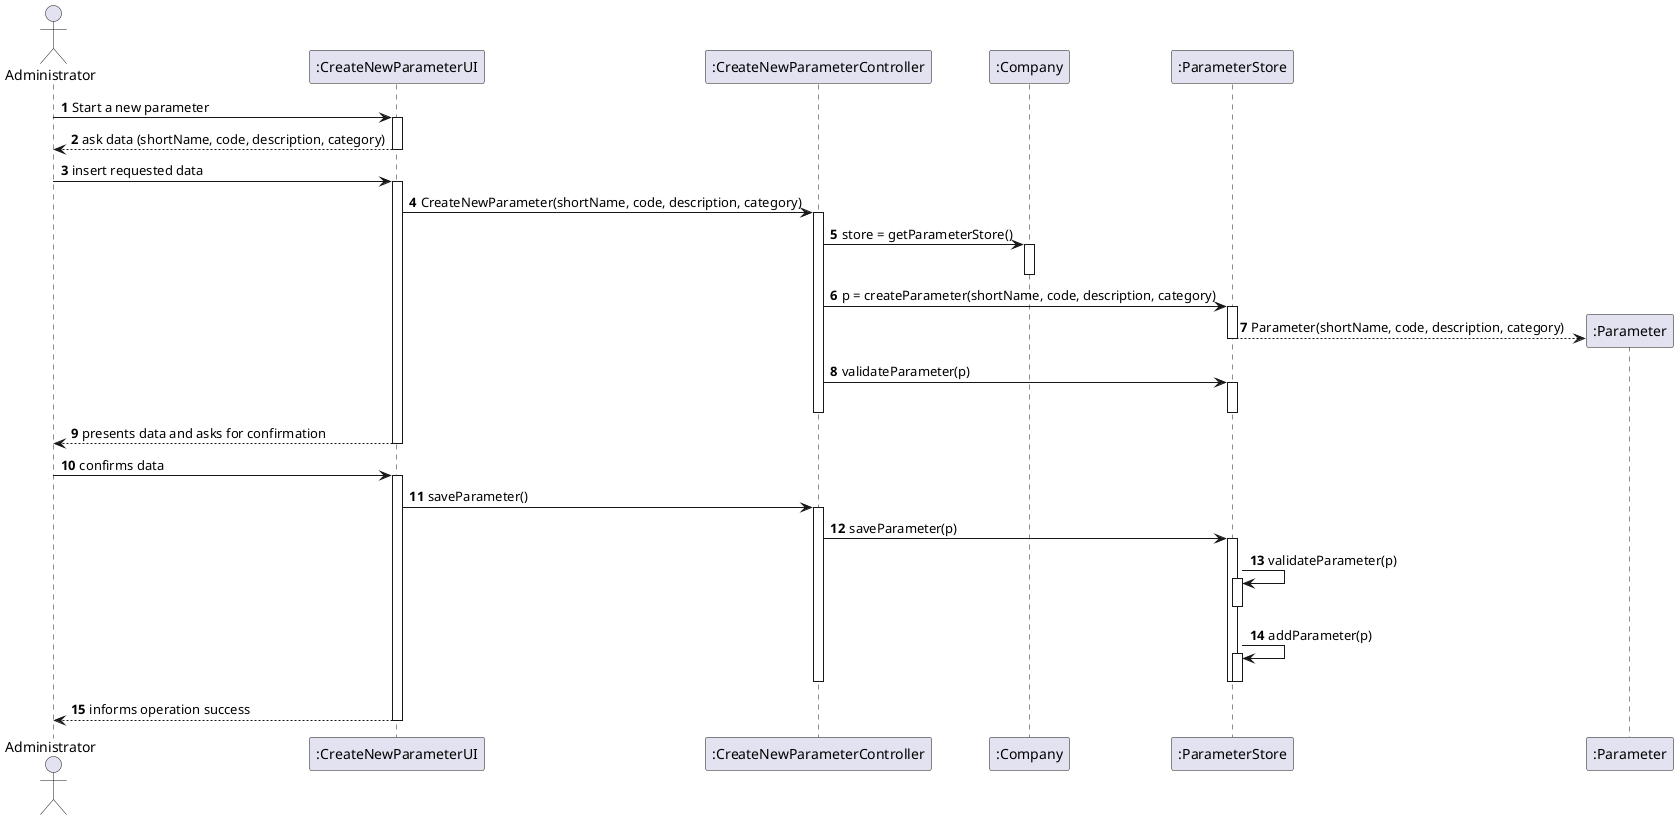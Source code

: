 @startuml
autonumber

actor "Administrator" as ADMIN

participant ":CreateNewParameterUI" as UI
participant ":CreateNewParameterController" as CTRL
participant ":Company" as COMP
participant ":ParameterStore" as PS
participant ":Parameter" as P



ADMIN -> UI : Start a new parameter
activate UI
UI --> ADMIN : ask data (shortName, code, description, category)
deactivate UI
ADMIN -> UI : insert requested data
activate UI
    UI -> CTRL : CreateNewParameter(shortName, code, description, category)
    activate CTRL
        CTRL -> COMP : store = getParameterStore()
        activate COMP
        deactivate COMP
        CTRL -> PS : p = createParameter(shortName, code, description, category)
        activate PS
            PS --> P** : Parameter(shortName, code, description, category)
        deactivate PS
        CTRL -> PS : validateParameter(p)
        activate PS
        deactivate PS
    deactivate CTRL
    UI --> ADMIN : presents data and asks for confirmation
deactivate UI
ADMIN -> UI : confirms data
activate UI
    UI -> CTRL : saveParameter()
    activate CTRL
        CTRL -> PS : saveParameter(p)
        activate PS
            PS -> PS : validateParameter(p)
            activate PS
            deactivate PS
            PS -> PS : addParameter(p)
            activate PS
            deactivate PS
        deactivate PS
    deactivate CTRL
    UI --> ADMIN : informs operation success
deactivate UI

@enduml

